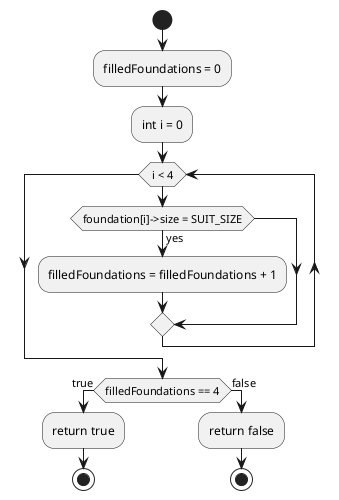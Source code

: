 @startuml
'https://plantuml.com/activity-diagram-beta

start
:filledFoundations = 0;
:int i = 0;
while (i < 4)
  if (foundation[i]->size = SUIT_SIZE) is (yes) then
    :filledFoundations = filledFoundations + 1;
  endif
endwhile
if (filledFoundations == 4) is (true) then
  :return true;
  stop
else (false)
  :return false;
  stop
endif

@enduml
